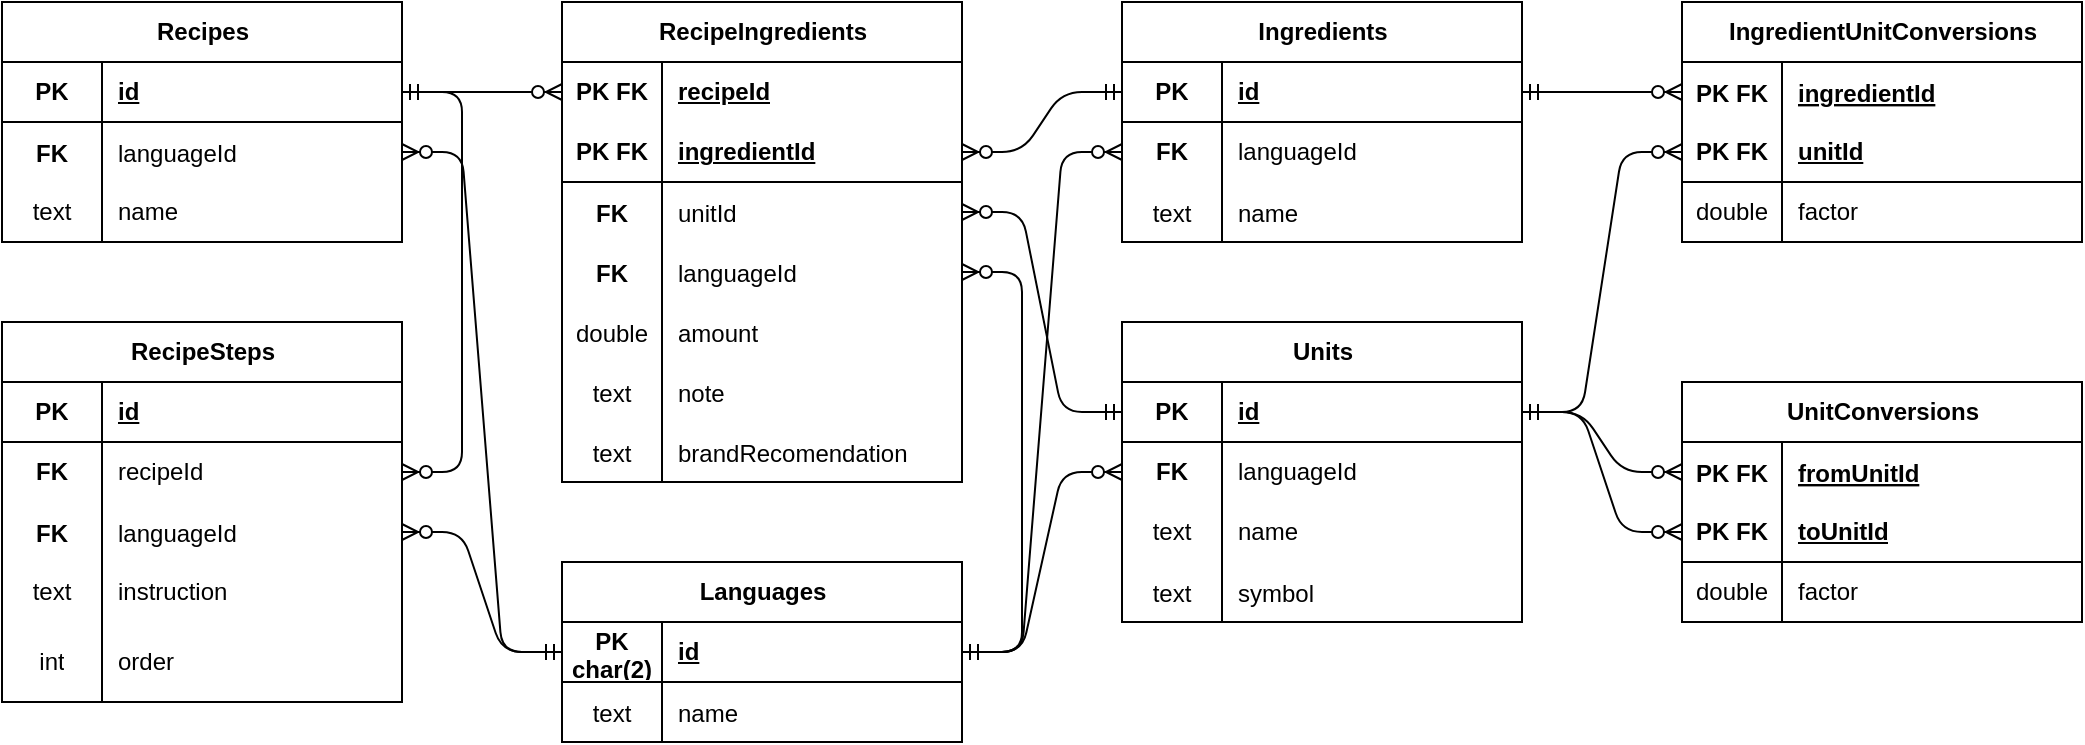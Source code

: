 <mxfile version="26.1.0" pages="2">
  <diagram name="Database without translation tables" id="_FmZ8tL-HNkQp-r6Qarn">
    <mxGraphModel dx="1430" dy="797" grid="1" gridSize="10" guides="1" tooltips="1" connect="1" arrows="1" fold="1" page="1" pageScale="1" pageWidth="827" pageHeight="1169" math="0" shadow="0">
      <root>
        <mxCell id="0" />
        <mxCell id="1" parent="0" />
        <mxCell id="LzqDUNtCI74_N1HjljFn-5" value="&lt;div&gt;Ingredients&lt;/div&gt;" style="shape=table;startSize=30;container=1;collapsible=1;childLayout=tableLayout;fixedRows=1;rowLines=0;fontStyle=1;align=center;resizeLast=1;html=1;" parent="1" vertex="1">
          <mxGeometry x="560" y="160" width="200" height="120" as="geometry" />
        </mxCell>
        <mxCell id="LzqDUNtCI74_N1HjljFn-6" value="" style="shape=tableRow;horizontal=0;startSize=0;swimlaneHead=0;swimlaneBody=0;fillColor=none;collapsible=0;dropTarget=0;points=[[0,0.5],[1,0.5]];portConstraint=eastwest;top=0;left=0;right=0;bottom=1;" parent="LzqDUNtCI74_N1HjljFn-5" vertex="1">
          <mxGeometry y="30" width="200" height="30" as="geometry" />
        </mxCell>
        <mxCell id="LzqDUNtCI74_N1HjljFn-7" value="PK" style="shape=partialRectangle;connectable=0;fillColor=none;top=0;left=0;bottom=0;right=0;fontStyle=1;overflow=hidden;whiteSpace=wrap;html=1;" parent="LzqDUNtCI74_N1HjljFn-6" vertex="1">
          <mxGeometry width="50" height="30" as="geometry">
            <mxRectangle width="50" height="30" as="alternateBounds" />
          </mxGeometry>
        </mxCell>
        <mxCell id="LzqDUNtCI74_N1HjljFn-8" value="id" style="shape=partialRectangle;connectable=0;fillColor=none;top=0;left=0;bottom=0;right=0;align=left;spacingLeft=6;fontStyle=5;overflow=hidden;whiteSpace=wrap;html=1;" parent="LzqDUNtCI74_N1HjljFn-6" vertex="1">
          <mxGeometry x="50" width="150" height="30" as="geometry">
            <mxRectangle width="150" height="30" as="alternateBounds" />
          </mxGeometry>
        </mxCell>
        <mxCell id="LzqDUNtCI74_N1HjljFn-9" value="" style="shape=tableRow;horizontal=0;startSize=0;swimlaneHead=0;swimlaneBody=0;fillColor=none;collapsible=0;dropTarget=0;points=[[0,0.5],[1,0.5]];portConstraint=eastwest;top=0;left=0;right=0;bottom=0;" parent="LzqDUNtCI74_N1HjljFn-5" vertex="1">
          <mxGeometry y="60" width="200" height="30" as="geometry" />
        </mxCell>
        <mxCell id="LzqDUNtCI74_N1HjljFn-10" value="&lt;b&gt;FK&lt;/b&gt;" style="shape=partialRectangle;connectable=0;fillColor=none;top=0;left=0;bottom=0;right=0;editable=1;overflow=hidden;whiteSpace=wrap;html=1;" parent="LzqDUNtCI74_N1HjljFn-9" vertex="1">
          <mxGeometry width="50" height="30" as="geometry">
            <mxRectangle width="50" height="30" as="alternateBounds" />
          </mxGeometry>
        </mxCell>
        <mxCell id="LzqDUNtCI74_N1HjljFn-11" value="languageId" style="shape=partialRectangle;connectable=0;fillColor=none;top=0;left=0;bottom=0;right=0;align=left;spacingLeft=6;overflow=hidden;whiteSpace=wrap;html=1;" parent="LzqDUNtCI74_N1HjljFn-9" vertex="1">
          <mxGeometry x="50" width="150" height="30" as="geometry">
            <mxRectangle width="150" height="30" as="alternateBounds" />
          </mxGeometry>
        </mxCell>
        <mxCell id="ArKFaiuurcKvpbk_XBGC-8" value="" style="shape=tableRow;horizontal=0;startSize=0;swimlaneHead=0;swimlaneBody=0;fillColor=none;collapsible=0;dropTarget=0;points=[[0,0.5],[1,0.5]];portConstraint=eastwest;top=0;left=0;right=0;bottom=0;" parent="LzqDUNtCI74_N1HjljFn-5" vertex="1">
          <mxGeometry y="90" width="200" height="30" as="geometry" />
        </mxCell>
        <mxCell id="ArKFaiuurcKvpbk_XBGC-9" value="text" style="shape=partialRectangle;connectable=0;fillColor=none;top=0;left=0;bottom=0;right=0;editable=1;overflow=hidden;" parent="ArKFaiuurcKvpbk_XBGC-8" vertex="1">
          <mxGeometry width="50" height="30" as="geometry">
            <mxRectangle width="50" height="30" as="alternateBounds" />
          </mxGeometry>
        </mxCell>
        <mxCell id="ArKFaiuurcKvpbk_XBGC-10" value="name" style="shape=partialRectangle;connectable=0;fillColor=none;top=0;left=0;bottom=0;right=0;align=left;spacingLeft=6;overflow=hidden;" parent="ArKFaiuurcKvpbk_XBGC-8" vertex="1">
          <mxGeometry x="50" width="150" height="30" as="geometry">
            <mxRectangle width="150" height="30" as="alternateBounds" />
          </mxGeometry>
        </mxCell>
        <mxCell id="LzqDUNtCI74_N1HjljFn-44" value="&lt;div&gt;Recipes&lt;/div&gt;" style="shape=table;startSize=30;container=1;collapsible=1;childLayout=tableLayout;fixedRows=1;rowLines=0;fontStyle=1;align=center;resizeLast=1;html=1;" parent="1" vertex="1">
          <mxGeometry y="160" width="200" height="120" as="geometry" />
        </mxCell>
        <mxCell id="LzqDUNtCI74_N1HjljFn-45" value="" style="shape=tableRow;horizontal=0;startSize=0;swimlaneHead=0;swimlaneBody=0;fillColor=none;collapsible=0;dropTarget=0;points=[[0,0.5],[1,0.5]];portConstraint=eastwest;top=0;left=0;right=0;bottom=1;" parent="LzqDUNtCI74_N1HjljFn-44" vertex="1">
          <mxGeometry y="30" width="200" height="30" as="geometry" />
        </mxCell>
        <mxCell id="LzqDUNtCI74_N1HjljFn-46" value="PK" style="shape=partialRectangle;connectable=0;fillColor=none;top=0;left=0;bottom=0;right=0;fontStyle=1;overflow=hidden;whiteSpace=wrap;html=1;" parent="LzqDUNtCI74_N1HjljFn-45" vertex="1">
          <mxGeometry width="50" height="30" as="geometry">
            <mxRectangle width="50" height="30" as="alternateBounds" />
          </mxGeometry>
        </mxCell>
        <mxCell id="LzqDUNtCI74_N1HjljFn-47" value="id" style="shape=partialRectangle;connectable=0;fillColor=none;top=0;left=0;bottom=0;right=0;align=left;spacingLeft=6;fontStyle=5;overflow=hidden;whiteSpace=wrap;html=1;" parent="LzqDUNtCI74_N1HjljFn-45" vertex="1">
          <mxGeometry x="50" width="150" height="30" as="geometry">
            <mxRectangle width="150" height="30" as="alternateBounds" />
          </mxGeometry>
        </mxCell>
        <mxCell id="NEbXRoAIAQcJ2zxsSjOc-27" value="" style="shape=tableRow;horizontal=0;startSize=0;swimlaneHead=0;swimlaneBody=0;fillColor=none;collapsible=0;dropTarget=0;points=[[0,0.5],[1,0.5]];portConstraint=eastwest;top=0;left=0;right=0;bottom=0;" parent="LzqDUNtCI74_N1HjljFn-44" vertex="1">
          <mxGeometry y="60" width="200" height="30" as="geometry" />
        </mxCell>
        <mxCell id="NEbXRoAIAQcJ2zxsSjOc-28" value="FK" style="shape=partialRectangle;connectable=0;fillColor=none;top=0;left=0;bottom=0;right=0;editable=1;overflow=hidden;fontStyle=1" parent="NEbXRoAIAQcJ2zxsSjOc-27" vertex="1">
          <mxGeometry width="50" height="30" as="geometry">
            <mxRectangle width="50" height="30" as="alternateBounds" />
          </mxGeometry>
        </mxCell>
        <mxCell id="NEbXRoAIAQcJ2zxsSjOc-29" value="languageId" style="shape=partialRectangle;connectable=0;fillColor=none;top=0;left=0;bottom=0;right=0;align=left;spacingLeft=6;overflow=hidden;" parent="NEbXRoAIAQcJ2zxsSjOc-27" vertex="1">
          <mxGeometry x="50" width="150" height="30" as="geometry">
            <mxRectangle width="150" height="30" as="alternateBounds" />
          </mxGeometry>
        </mxCell>
        <mxCell id="LzqDUNtCI74_N1HjljFn-48" value="" style="shape=tableRow;horizontal=0;startSize=0;swimlaneHead=0;swimlaneBody=0;fillColor=none;collapsible=0;dropTarget=0;points=[[0,0.5],[1,0.5]];portConstraint=eastwest;top=0;left=0;right=0;bottom=0;" parent="LzqDUNtCI74_N1HjljFn-44" vertex="1">
          <mxGeometry y="90" width="200" height="30" as="geometry" />
        </mxCell>
        <mxCell id="LzqDUNtCI74_N1HjljFn-49" value="text" style="shape=partialRectangle;connectable=0;fillColor=none;top=0;left=0;bottom=0;right=0;editable=1;overflow=hidden;whiteSpace=wrap;html=1;" parent="LzqDUNtCI74_N1HjljFn-48" vertex="1">
          <mxGeometry width="50" height="30" as="geometry">
            <mxRectangle width="50" height="30" as="alternateBounds" />
          </mxGeometry>
        </mxCell>
        <mxCell id="LzqDUNtCI74_N1HjljFn-50" value="name" style="shape=partialRectangle;connectable=0;fillColor=none;top=0;left=0;bottom=0;right=0;align=left;spacingLeft=6;overflow=hidden;whiteSpace=wrap;html=1;" parent="LzqDUNtCI74_N1HjljFn-48" vertex="1">
          <mxGeometry x="50" width="150" height="30" as="geometry">
            <mxRectangle width="150" height="30" as="alternateBounds" />
          </mxGeometry>
        </mxCell>
        <mxCell id="LzqDUNtCI74_N1HjljFn-58" value="RecipeIngredients" style="shape=table;startSize=30;container=1;collapsible=1;childLayout=tableLayout;fixedRows=1;rowLines=0;fontStyle=1;align=center;resizeLast=1;html=1;" parent="1" vertex="1">
          <mxGeometry x="280" y="160" width="200" height="240.0" as="geometry" />
        </mxCell>
        <mxCell id="om3_qUjCapnr5W0vJVMD-22" value="" style="shape=tableRow;horizontal=0;startSize=0;swimlaneHead=0;swimlaneBody=0;fillColor=none;collapsible=0;dropTarget=0;points=[[0,0.5],[1,0.5]];portConstraint=eastwest;top=0;left=0;right=0;bottom=0;" parent="LzqDUNtCI74_N1HjljFn-58" vertex="1">
          <mxGeometry y="30" width="200" height="30" as="geometry" />
        </mxCell>
        <mxCell id="om3_qUjCapnr5W0vJVMD-23" value="&lt;b&gt;PK FK&lt;/b&gt;" style="shape=partialRectangle;connectable=0;fillColor=none;top=0;left=0;bottom=0;right=0;fontStyle=0;overflow=hidden;whiteSpace=wrap;html=1;" parent="om3_qUjCapnr5W0vJVMD-22" vertex="1">
          <mxGeometry width="50" height="30" as="geometry">
            <mxRectangle width="50" height="30" as="alternateBounds" />
          </mxGeometry>
        </mxCell>
        <mxCell id="om3_qUjCapnr5W0vJVMD-24" value="&lt;div&gt;&lt;b&gt;&lt;u&gt;recipeId&lt;/u&gt;&lt;/b&gt;&lt;/div&gt;" style="shape=partialRectangle;connectable=0;fillColor=none;top=0;left=0;bottom=0;right=0;align=left;spacingLeft=6;fontStyle=0;overflow=hidden;whiteSpace=wrap;html=1;" parent="om3_qUjCapnr5W0vJVMD-22" vertex="1">
          <mxGeometry x="50" width="150" height="30" as="geometry">
            <mxRectangle width="150" height="30" as="alternateBounds" />
          </mxGeometry>
        </mxCell>
        <mxCell id="om3_qUjCapnr5W0vJVMD-1" value="" style="shape=tableRow;horizontal=0;startSize=0;swimlaneHead=0;swimlaneBody=0;fillColor=none;collapsible=0;dropTarget=0;points=[[0,0.5],[1,0.5]];portConstraint=eastwest;top=0;left=0;right=0;bottom=1;" parent="LzqDUNtCI74_N1HjljFn-58" vertex="1">
          <mxGeometry y="60" width="200" height="30" as="geometry" />
        </mxCell>
        <mxCell id="om3_qUjCapnr5W0vJVMD-2" value="PK FK" style="shape=partialRectangle;connectable=0;fillColor=none;top=0;left=0;bottom=0;right=0;fontStyle=1;overflow=hidden;whiteSpace=wrap;html=1;" parent="om3_qUjCapnr5W0vJVMD-1" vertex="1">
          <mxGeometry width="50" height="30" as="geometry">
            <mxRectangle width="50" height="30" as="alternateBounds" />
          </mxGeometry>
        </mxCell>
        <mxCell id="om3_qUjCapnr5W0vJVMD-3" value="ingredientId" style="shape=partialRectangle;connectable=0;fillColor=none;top=0;left=0;bottom=0;right=0;align=left;spacingLeft=6;fontStyle=5;overflow=hidden;whiteSpace=wrap;html=1;" parent="om3_qUjCapnr5W0vJVMD-1" vertex="1">
          <mxGeometry x="50" width="150" height="30" as="geometry">
            <mxRectangle width="150" height="30" as="alternateBounds" />
          </mxGeometry>
        </mxCell>
        <mxCell id="LzqDUNtCI74_N1HjljFn-77" value="" style="shape=tableRow;horizontal=0;startSize=0;swimlaneHead=0;swimlaneBody=0;fillColor=none;collapsible=0;dropTarget=0;points=[[0,0.5],[1,0.5]];portConstraint=eastwest;top=0;left=0;right=0;bottom=0;" parent="LzqDUNtCI74_N1HjljFn-58" vertex="1">
          <mxGeometry y="90" width="200" height="30" as="geometry" />
        </mxCell>
        <mxCell id="LzqDUNtCI74_N1HjljFn-78" value="FK" style="shape=partialRectangle;connectable=0;fillColor=none;top=0;left=0;bottom=0;right=0;editable=1;overflow=hidden;fontStyle=1" parent="LzqDUNtCI74_N1HjljFn-77" vertex="1">
          <mxGeometry width="50" height="30" as="geometry">
            <mxRectangle width="50" height="30" as="alternateBounds" />
          </mxGeometry>
        </mxCell>
        <mxCell id="LzqDUNtCI74_N1HjljFn-79" value="unitId" style="shape=partialRectangle;connectable=0;fillColor=none;top=0;left=0;bottom=0;right=0;align=left;spacingLeft=6;overflow=hidden;" parent="LzqDUNtCI74_N1HjljFn-77" vertex="1">
          <mxGeometry x="50" width="150" height="30" as="geometry">
            <mxRectangle width="150" height="30" as="alternateBounds" />
          </mxGeometry>
        </mxCell>
        <mxCell id="NEbXRoAIAQcJ2zxsSjOc-105" value="" style="shape=tableRow;horizontal=0;startSize=0;swimlaneHead=0;swimlaneBody=0;fillColor=none;collapsible=0;dropTarget=0;points=[[0,0.5],[1,0.5]];portConstraint=eastwest;top=0;left=0;right=0;bottom=0;" parent="LzqDUNtCI74_N1HjljFn-58" vertex="1">
          <mxGeometry y="120" width="200" height="30" as="geometry" />
        </mxCell>
        <mxCell id="NEbXRoAIAQcJ2zxsSjOc-106" value="FK" style="shape=partialRectangle;connectable=0;fillColor=none;top=0;left=0;bottom=0;right=0;editable=1;overflow=hidden;fontStyle=1" parent="NEbXRoAIAQcJ2zxsSjOc-105" vertex="1">
          <mxGeometry width="50" height="30" as="geometry">
            <mxRectangle width="50" height="30" as="alternateBounds" />
          </mxGeometry>
        </mxCell>
        <mxCell id="NEbXRoAIAQcJ2zxsSjOc-107" value="languageId" style="shape=partialRectangle;connectable=0;fillColor=none;top=0;left=0;bottom=0;right=0;align=left;spacingLeft=6;overflow=hidden;" parent="NEbXRoAIAQcJ2zxsSjOc-105" vertex="1">
          <mxGeometry x="50" width="150" height="30" as="geometry">
            <mxRectangle width="150" height="30" as="alternateBounds" />
          </mxGeometry>
        </mxCell>
        <mxCell id="LzqDUNtCI74_N1HjljFn-130" value="" style="shape=tableRow;horizontal=0;startSize=0;swimlaneHead=0;swimlaneBody=0;fillColor=none;collapsible=0;dropTarget=0;points=[[0,0.5],[1,0.5]];portConstraint=eastwest;top=0;left=0;right=0;bottom=0;" parent="LzqDUNtCI74_N1HjljFn-58" vertex="1">
          <mxGeometry y="150" width="200" height="30" as="geometry" />
        </mxCell>
        <mxCell id="LzqDUNtCI74_N1HjljFn-131" value="double" style="shape=partialRectangle;connectable=0;fillColor=none;top=0;left=0;bottom=0;right=0;editable=1;overflow=hidden;" parent="LzqDUNtCI74_N1HjljFn-130" vertex="1">
          <mxGeometry width="50" height="30" as="geometry">
            <mxRectangle width="50" height="30" as="alternateBounds" />
          </mxGeometry>
        </mxCell>
        <mxCell id="LzqDUNtCI74_N1HjljFn-132" value="amount" style="shape=partialRectangle;connectable=0;fillColor=none;top=0;left=0;bottom=0;right=0;align=left;spacingLeft=6;overflow=hidden;" parent="LzqDUNtCI74_N1HjljFn-130" vertex="1">
          <mxGeometry x="50" width="150" height="30" as="geometry">
            <mxRectangle width="150" height="30" as="alternateBounds" />
          </mxGeometry>
        </mxCell>
        <mxCell id="LzqDUNtCI74_N1HjljFn-133" value="" style="shape=tableRow;horizontal=0;startSize=0;swimlaneHead=0;swimlaneBody=0;fillColor=none;collapsible=0;dropTarget=0;points=[[0,0.5],[1,0.5]];portConstraint=eastwest;top=0;left=0;right=0;bottom=0;" parent="LzqDUNtCI74_N1HjljFn-58" vertex="1">
          <mxGeometry y="180" width="200" height="30" as="geometry" />
        </mxCell>
        <mxCell id="LzqDUNtCI74_N1HjljFn-134" value="text" style="shape=partialRectangle;connectable=0;fillColor=none;top=0;left=0;bottom=0;right=0;editable=1;overflow=hidden;" parent="LzqDUNtCI74_N1HjljFn-133" vertex="1">
          <mxGeometry width="50" height="30" as="geometry">
            <mxRectangle width="50" height="30" as="alternateBounds" />
          </mxGeometry>
        </mxCell>
        <mxCell id="LzqDUNtCI74_N1HjljFn-135" value="note" style="shape=partialRectangle;connectable=0;fillColor=none;top=0;left=0;bottom=0;right=0;align=left;spacingLeft=6;overflow=hidden;" parent="LzqDUNtCI74_N1HjljFn-133" vertex="1">
          <mxGeometry x="50" width="150" height="30" as="geometry">
            <mxRectangle width="150" height="30" as="alternateBounds" />
          </mxGeometry>
        </mxCell>
        <mxCell id="LzqDUNtCI74_N1HjljFn-74" value="" style="shape=tableRow;horizontal=0;startSize=0;swimlaneHead=0;swimlaneBody=0;fillColor=none;collapsible=0;dropTarget=0;points=[[0,0.5],[1,0.5]];portConstraint=eastwest;top=0;left=0;right=0;bottom=0;" parent="LzqDUNtCI74_N1HjljFn-58" vertex="1">
          <mxGeometry y="210" width="200" height="30" as="geometry" />
        </mxCell>
        <mxCell id="LzqDUNtCI74_N1HjljFn-75" value="text" style="shape=partialRectangle;connectable=0;fillColor=none;top=0;left=0;bottom=0;right=0;editable=1;overflow=hidden;" parent="LzqDUNtCI74_N1HjljFn-74" vertex="1">
          <mxGeometry width="50" height="30" as="geometry">
            <mxRectangle width="50" height="30" as="alternateBounds" />
          </mxGeometry>
        </mxCell>
        <mxCell id="LzqDUNtCI74_N1HjljFn-76" value="brandRecomendation" style="shape=partialRectangle;connectable=0;fillColor=none;top=0;left=0;bottom=0;right=0;align=left;spacingLeft=6;overflow=hidden;" parent="LzqDUNtCI74_N1HjljFn-74" vertex="1">
          <mxGeometry x="50" width="150" height="30" as="geometry">
            <mxRectangle width="150" height="30" as="alternateBounds" />
          </mxGeometry>
        </mxCell>
        <mxCell id="LzqDUNtCI74_N1HjljFn-80" value="Units" style="shape=table;startSize=30;container=1;collapsible=1;childLayout=tableLayout;fixedRows=1;rowLines=0;fontStyle=1;align=center;resizeLast=1;html=1;" parent="1" vertex="1">
          <mxGeometry x="560" y="320" width="200" height="150" as="geometry" />
        </mxCell>
        <mxCell id="LzqDUNtCI74_N1HjljFn-81" value="" style="shape=tableRow;horizontal=0;startSize=0;swimlaneHead=0;swimlaneBody=0;fillColor=none;collapsible=0;dropTarget=0;points=[[0,0.5],[1,0.5]];portConstraint=eastwest;top=0;left=0;right=0;bottom=1;" parent="LzqDUNtCI74_N1HjljFn-80" vertex="1">
          <mxGeometry y="30" width="200" height="30" as="geometry" />
        </mxCell>
        <mxCell id="LzqDUNtCI74_N1HjljFn-82" value="PK" style="shape=partialRectangle;connectable=0;fillColor=none;top=0;left=0;bottom=0;right=0;fontStyle=1;overflow=hidden;whiteSpace=wrap;html=1;" parent="LzqDUNtCI74_N1HjljFn-81" vertex="1">
          <mxGeometry width="50" height="30" as="geometry">
            <mxRectangle width="50" height="30" as="alternateBounds" />
          </mxGeometry>
        </mxCell>
        <mxCell id="LzqDUNtCI74_N1HjljFn-83" value="id" style="shape=partialRectangle;connectable=0;fillColor=none;top=0;left=0;bottom=0;right=0;align=left;spacingLeft=6;fontStyle=5;overflow=hidden;whiteSpace=wrap;html=1;" parent="LzqDUNtCI74_N1HjljFn-81" vertex="1">
          <mxGeometry x="50" width="150" height="30" as="geometry">
            <mxRectangle width="150" height="30" as="alternateBounds" />
          </mxGeometry>
        </mxCell>
        <mxCell id="HxXtKXQHC1Qm60WRC-G6-27" value="" style="shape=tableRow;horizontal=0;startSize=0;swimlaneHead=0;swimlaneBody=0;fillColor=none;collapsible=0;dropTarget=0;points=[[0,0.5],[1,0.5]];portConstraint=eastwest;top=0;left=0;right=0;bottom=0;" parent="LzqDUNtCI74_N1HjljFn-80" vertex="1">
          <mxGeometry y="60" width="200" height="30" as="geometry" />
        </mxCell>
        <mxCell id="HxXtKXQHC1Qm60WRC-G6-28" value="&lt;b&gt;FK&lt;/b&gt;" style="shape=partialRectangle;connectable=0;fillColor=none;top=0;left=0;bottom=0;right=0;fontStyle=0;overflow=hidden;whiteSpace=wrap;html=1;" parent="HxXtKXQHC1Qm60WRC-G6-27" vertex="1">
          <mxGeometry width="50" height="30" as="geometry">
            <mxRectangle width="50" height="30" as="alternateBounds" />
          </mxGeometry>
        </mxCell>
        <mxCell id="HxXtKXQHC1Qm60WRC-G6-29" value="languageId" style="shape=partialRectangle;connectable=0;fillColor=none;top=0;left=0;bottom=0;right=0;align=left;spacingLeft=6;fontStyle=0;overflow=hidden;whiteSpace=wrap;html=1;" parent="HxXtKXQHC1Qm60WRC-G6-27" vertex="1">
          <mxGeometry x="50" width="150" height="30" as="geometry">
            <mxRectangle width="150" height="30" as="alternateBounds" />
          </mxGeometry>
        </mxCell>
        <mxCell id="LzqDUNtCI74_N1HjljFn-84" value="" style="shape=tableRow;horizontal=0;startSize=0;swimlaneHead=0;swimlaneBody=0;fillColor=none;collapsible=0;dropTarget=0;points=[[0,0.5],[1,0.5]];portConstraint=eastwest;top=0;left=0;right=0;bottom=0;" parent="LzqDUNtCI74_N1HjljFn-80" vertex="1">
          <mxGeometry y="90" width="200" height="30" as="geometry" />
        </mxCell>
        <mxCell id="LzqDUNtCI74_N1HjljFn-85" value="text" style="shape=partialRectangle;connectable=0;fillColor=none;top=0;left=0;bottom=0;right=0;editable=1;overflow=hidden;whiteSpace=wrap;html=1;" parent="LzqDUNtCI74_N1HjljFn-84" vertex="1">
          <mxGeometry width="50" height="30" as="geometry">
            <mxRectangle width="50" height="30" as="alternateBounds" />
          </mxGeometry>
        </mxCell>
        <mxCell id="LzqDUNtCI74_N1HjljFn-86" value="name" style="shape=partialRectangle;connectable=0;fillColor=none;top=0;left=0;bottom=0;right=0;align=left;spacingLeft=6;overflow=hidden;whiteSpace=wrap;html=1;" parent="LzqDUNtCI74_N1HjljFn-84" vertex="1">
          <mxGeometry x="50" width="150" height="30" as="geometry">
            <mxRectangle width="150" height="30" as="alternateBounds" />
          </mxGeometry>
        </mxCell>
        <mxCell id="HxXtKXQHC1Qm60WRC-G6-30" value="" style="shape=tableRow;horizontal=0;startSize=0;swimlaneHead=0;swimlaneBody=0;fillColor=none;collapsible=0;dropTarget=0;points=[[0,0.5],[1,0.5]];portConstraint=eastwest;top=0;left=0;right=0;bottom=0;" parent="LzqDUNtCI74_N1HjljFn-80" vertex="1">
          <mxGeometry y="120" width="200" height="30" as="geometry" />
        </mxCell>
        <mxCell id="HxXtKXQHC1Qm60WRC-G6-31" value="text" style="shape=partialRectangle;connectable=0;fillColor=none;top=0;left=0;bottom=0;right=0;editable=1;overflow=hidden;" parent="HxXtKXQHC1Qm60WRC-G6-30" vertex="1">
          <mxGeometry width="50" height="30" as="geometry">
            <mxRectangle width="50" height="30" as="alternateBounds" />
          </mxGeometry>
        </mxCell>
        <mxCell id="HxXtKXQHC1Qm60WRC-G6-32" value="symbol" style="shape=partialRectangle;connectable=0;fillColor=none;top=0;left=0;bottom=0;right=0;align=left;spacingLeft=6;overflow=hidden;" parent="HxXtKXQHC1Qm60WRC-G6-30" vertex="1">
          <mxGeometry x="50" width="150" height="30" as="geometry">
            <mxRectangle width="150" height="30" as="alternateBounds" />
          </mxGeometry>
        </mxCell>
        <mxCell id="LzqDUNtCI74_N1HjljFn-111" value="IngredientUnitConversions" style="shape=table;startSize=30;container=1;collapsible=1;childLayout=tableLayout;fixedRows=1;rowLines=0;fontStyle=1;align=center;resizeLast=1;html=1;" parent="1" vertex="1">
          <mxGeometry x="840" y="160" width="200.0" height="120" as="geometry">
            <mxRectangle x="840" y="90" width="180" height="30" as="alternateBounds" />
          </mxGeometry>
        </mxCell>
        <mxCell id="om3_qUjCapnr5W0vJVMD-30" value="" style="shape=tableRow;horizontal=0;startSize=0;swimlaneHead=0;swimlaneBody=0;fillColor=none;collapsible=0;dropTarget=0;points=[[0,0.5],[1,0.5]];portConstraint=eastwest;top=0;left=0;right=0;bottom=0;" parent="LzqDUNtCI74_N1HjljFn-111" vertex="1">
          <mxGeometry y="30" width="200.0" height="30" as="geometry" />
        </mxCell>
        <mxCell id="om3_qUjCapnr5W0vJVMD-31" value="PK FK" style="shape=partialRectangle;connectable=0;fillColor=none;top=0;left=0;bottom=0;right=0;editable=1;overflow=hidden;fontStyle=1" parent="om3_qUjCapnr5W0vJVMD-30" vertex="1">
          <mxGeometry width="50.0" height="30" as="geometry">
            <mxRectangle width="50.0" height="30" as="alternateBounds" />
          </mxGeometry>
        </mxCell>
        <mxCell id="om3_qUjCapnr5W0vJVMD-32" value="ingredientId" style="shape=partialRectangle;connectable=0;fillColor=none;top=0;left=0;bottom=0;right=0;align=left;spacingLeft=6;overflow=hidden;fontStyle=5" parent="om3_qUjCapnr5W0vJVMD-30" vertex="1">
          <mxGeometry x="50.0" width="150" height="30" as="geometry">
            <mxRectangle width="150" height="30" as="alternateBounds" />
          </mxGeometry>
        </mxCell>
        <mxCell id="LzqDUNtCI74_N1HjljFn-112" value="" style="shape=tableRow;horizontal=0;startSize=0;swimlaneHead=0;swimlaneBody=0;fillColor=none;collapsible=0;dropTarget=0;points=[[0,0.5],[1,0.5]];portConstraint=eastwest;top=0;left=0;right=0;bottom=1;" parent="LzqDUNtCI74_N1HjljFn-111" vertex="1">
          <mxGeometry y="60" width="200.0" height="30" as="geometry" />
        </mxCell>
        <mxCell id="LzqDUNtCI74_N1HjljFn-113" value="PK FK" style="shape=partialRectangle;connectable=0;fillColor=none;top=0;left=0;bottom=0;right=0;fontStyle=1;overflow=hidden;whiteSpace=wrap;html=1;" parent="LzqDUNtCI74_N1HjljFn-112" vertex="1">
          <mxGeometry width="50.0" height="30" as="geometry">
            <mxRectangle width="50.0" height="30" as="alternateBounds" />
          </mxGeometry>
        </mxCell>
        <mxCell id="LzqDUNtCI74_N1HjljFn-114" value="unitId" style="shape=partialRectangle;connectable=0;fillColor=none;top=0;left=0;bottom=0;right=0;align=left;spacingLeft=6;fontStyle=5;overflow=hidden;whiteSpace=wrap;html=1;" parent="LzqDUNtCI74_N1HjljFn-112" vertex="1">
          <mxGeometry x="50.0" width="150" height="30" as="geometry">
            <mxRectangle width="150" height="30" as="alternateBounds" />
          </mxGeometry>
        </mxCell>
        <mxCell id="LzqDUNtCI74_N1HjljFn-121" value="" style="shape=tableRow;horizontal=0;startSize=0;swimlaneHead=0;swimlaneBody=0;fillColor=none;collapsible=0;dropTarget=0;points=[[0,0.5],[1,0.5]];portConstraint=eastwest;top=0;left=0;right=0;bottom=0;" parent="LzqDUNtCI74_N1HjljFn-111" vertex="1">
          <mxGeometry y="90" width="200.0" height="30" as="geometry" />
        </mxCell>
        <mxCell id="LzqDUNtCI74_N1HjljFn-122" value="double" style="shape=partialRectangle;connectable=0;fillColor=none;top=0;left=0;bottom=0;right=0;editable=1;overflow=hidden;whiteSpace=wrap;html=1;" parent="LzqDUNtCI74_N1HjljFn-121" vertex="1">
          <mxGeometry width="50.0" height="30" as="geometry">
            <mxRectangle width="50.0" height="30" as="alternateBounds" />
          </mxGeometry>
        </mxCell>
        <mxCell id="LzqDUNtCI74_N1HjljFn-123" value="factor" style="shape=partialRectangle;connectable=0;fillColor=none;top=0;left=0;bottom=0;right=0;align=left;spacingLeft=6;overflow=hidden;whiteSpace=wrap;html=1;" parent="LzqDUNtCI74_N1HjljFn-121" vertex="1">
          <mxGeometry x="50.0" width="150" height="30" as="geometry">
            <mxRectangle width="150" height="30" as="alternateBounds" />
          </mxGeometry>
        </mxCell>
        <mxCell id="uvk2ZmWbIhAw8Xymz7G8-1" value="RecipeSteps" style="shape=table;startSize=30;container=1;collapsible=1;childLayout=tableLayout;fixedRows=1;rowLines=0;fontStyle=1;align=center;resizeLast=1;html=1;" parent="1" vertex="1">
          <mxGeometry y="320" width="200" height="190" as="geometry" />
        </mxCell>
        <mxCell id="uvk2ZmWbIhAw8Xymz7G8-2" value="" style="shape=tableRow;horizontal=0;startSize=0;swimlaneHead=0;swimlaneBody=0;fillColor=none;collapsible=0;dropTarget=0;points=[[0,0.5],[1,0.5]];portConstraint=eastwest;top=0;left=0;right=0;bottom=1;" parent="uvk2ZmWbIhAw8Xymz7G8-1" vertex="1">
          <mxGeometry y="30" width="200" height="30" as="geometry" />
        </mxCell>
        <mxCell id="uvk2ZmWbIhAw8Xymz7G8-3" value="PK" style="shape=partialRectangle;connectable=0;fillColor=none;top=0;left=0;bottom=0;right=0;fontStyle=1;overflow=hidden;whiteSpace=wrap;html=1;" parent="uvk2ZmWbIhAw8Xymz7G8-2" vertex="1">
          <mxGeometry width="50" height="30" as="geometry">
            <mxRectangle width="50" height="30" as="alternateBounds" />
          </mxGeometry>
        </mxCell>
        <mxCell id="uvk2ZmWbIhAw8Xymz7G8-4" value="&lt;div&gt;id&lt;/div&gt;" style="shape=partialRectangle;connectable=0;fillColor=none;top=0;left=0;bottom=0;right=0;align=left;spacingLeft=6;fontStyle=5;overflow=hidden;whiteSpace=wrap;html=1;" parent="uvk2ZmWbIhAw8Xymz7G8-2" vertex="1">
          <mxGeometry x="50" width="150" height="30" as="geometry">
            <mxRectangle width="150" height="30" as="alternateBounds" />
          </mxGeometry>
        </mxCell>
        <mxCell id="uvk2ZmWbIhAw8Xymz7G8-14" value="" style="shape=tableRow;horizontal=0;startSize=0;swimlaneHead=0;swimlaneBody=0;fillColor=none;collapsible=0;dropTarget=0;points=[[0,0.5],[1,0.5]];portConstraint=eastwest;top=0;left=0;right=0;bottom=0;" parent="uvk2ZmWbIhAw8Xymz7G8-1" vertex="1">
          <mxGeometry y="60" width="200" height="30" as="geometry" />
        </mxCell>
        <mxCell id="uvk2ZmWbIhAw8Xymz7G8-15" value="&lt;b&gt;FK&lt;/b&gt;" style="shape=partialRectangle;connectable=0;fillColor=none;top=0;left=0;bottom=0;right=0;fontStyle=0;overflow=hidden;whiteSpace=wrap;html=1;" parent="uvk2ZmWbIhAw8Xymz7G8-14" vertex="1">
          <mxGeometry width="50" height="30" as="geometry">
            <mxRectangle width="50" height="30" as="alternateBounds" />
          </mxGeometry>
        </mxCell>
        <mxCell id="uvk2ZmWbIhAw8Xymz7G8-16" value="recipeId" style="shape=partialRectangle;connectable=0;fillColor=none;top=0;left=0;bottom=0;right=0;align=left;spacingLeft=6;fontStyle=0;overflow=hidden;whiteSpace=wrap;html=1;" parent="uvk2ZmWbIhAw8Xymz7G8-14" vertex="1">
          <mxGeometry x="50" width="150" height="30" as="geometry">
            <mxRectangle width="150" height="30" as="alternateBounds" />
          </mxGeometry>
        </mxCell>
        <mxCell id="NEbXRoAIAQcJ2zxsSjOc-109" value="" style="shape=tableRow;horizontal=0;startSize=0;swimlaneHead=0;swimlaneBody=0;fillColor=none;collapsible=0;dropTarget=0;points=[[0,0.5],[1,0.5]];portConstraint=eastwest;top=0;left=0;right=0;bottom=0;" parent="uvk2ZmWbIhAw8Xymz7G8-1" vertex="1">
          <mxGeometry y="90" width="200" height="30" as="geometry" />
        </mxCell>
        <mxCell id="NEbXRoAIAQcJ2zxsSjOc-110" value="FK" style="shape=partialRectangle;connectable=0;fillColor=none;top=0;left=0;bottom=0;right=0;editable=1;overflow=hidden;fontStyle=1" parent="NEbXRoAIAQcJ2zxsSjOc-109" vertex="1">
          <mxGeometry width="50" height="30" as="geometry">
            <mxRectangle width="50" height="30" as="alternateBounds" />
          </mxGeometry>
        </mxCell>
        <mxCell id="NEbXRoAIAQcJ2zxsSjOc-111" value="languageId" style="shape=partialRectangle;connectable=0;fillColor=none;top=0;left=0;bottom=0;right=0;align=left;spacingLeft=6;overflow=hidden;" parent="NEbXRoAIAQcJ2zxsSjOc-109" vertex="1">
          <mxGeometry x="50" width="150" height="30" as="geometry">
            <mxRectangle width="150" height="30" as="alternateBounds" />
          </mxGeometry>
        </mxCell>
        <mxCell id="uvk2ZmWbIhAw8Xymz7G8-5" value="" style="shape=tableRow;horizontal=0;startSize=0;swimlaneHead=0;swimlaneBody=0;fillColor=none;collapsible=0;dropTarget=0;points=[[0,0.5],[1,0.5]];portConstraint=eastwest;top=0;left=0;right=0;bottom=0;" parent="uvk2ZmWbIhAw8Xymz7G8-1" vertex="1">
          <mxGeometry y="120" width="200" height="30" as="geometry" />
        </mxCell>
        <mxCell id="uvk2ZmWbIhAw8Xymz7G8-6" value="text" style="shape=partialRectangle;connectable=0;fillColor=none;top=0;left=0;bottom=0;right=0;editable=1;overflow=hidden;whiteSpace=wrap;html=1;" parent="uvk2ZmWbIhAw8Xymz7G8-5" vertex="1">
          <mxGeometry width="50" height="30" as="geometry">
            <mxRectangle width="50" height="30" as="alternateBounds" />
          </mxGeometry>
        </mxCell>
        <mxCell id="uvk2ZmWbIhAw8Xymz7G8-7" value="instruction" style="shape=partialRectangle;connectable=0;fillColor=none;top=0;left=0;bottom=0;right=0;align=left;spacingLeft=6;overflow=hidden;whiteSpace=wrap;html=1;" parent="uvk2ZmWbIhAw8Xymz7G8-5" vertex="1">
          <mxGeometry x="50" width="150" height="30" as="geometry">
            <mxRectangle width="150" height="30" as="alternateBounds" />
          </mxGeometry>
        </mxCell>
        <mxCell id="uvk2ZmWbIhAw8Xymz7G8-8" value="" style="shape=tableRow;horizontal=0;startSize=0;swimlaneHead=0;swimlaneBody=0;fillColor=none;collapsible=0;dropTarget=0;points=[[0,0.5],[1,0.5]];portConstraint=eastwest;top=0;left=0;right=0;bottom=0;" parent="uvk2ZmWbIhAw8Xymz7G8-1" vertex="1">
          <mxGeometry y="150" width="200" height="40" as="geometry" />
        </mxCell>
        <mxCell id="uvk2ZmWbIhAw8Xymz7G8-9" value="int" style="shape=partialRectangle;connectable=0;fillColor=none;top=0;left=0;bottom=0;right=0;editable=1;overflow=hidden;whiteSpace=wrap;html=1;" parent="uvk2ZmWbIhAw8Xymz7G8-8" vertex="1">
          <mxGeometry width="50" height="40" as="geometry">
            <mxRectangle width="50" height="40" as="alternateBounds" />
          </mxGeometry>
        </mxCell>
        <mxCell id="uvk2ZmWbIhAw8Xymz7G8-10" value="order" style="shape=partialRectangle;connectable=0;fillColor=none;top=0;left=0;bottom=0;right=0;align=left;spacingLeft=6;overflow=hidden;whiteSpace=wrap;html=1;" parent="uvk2ZmWbIhAw8Xymz7G8-8" vertex="1">
          <mxGeometry x="50" width="150" height="40" as="geometry">
            <mxRectangle width="150" height="40" as="alternateBounds" />
          </mxGeometry>
        </mxCell>
        <mxCell id="NEbXRoAIAQcJ2zxsSjOc-1" value="Languages" style="shape=table;startSize=30;container=1;collapsible=1;childLayout=tableLayout;fixedRows=1;rowLines=0;fontStyle=1;align=center;resizeLast=1;html=1;" parent="1" vertex="1">
          <mxGeometry x="280" y="440" width="200" height="90" as="geometry" />
        </mxCell>
        <mxCell id="NEbXRoAIAQcJ2zxsSjOc-2" value="" style="shape=tableRow;horizontal=0;startSize=0;swimlaneHead=0;swimlaneBody=0;fillColor=none;collapsible=0;dropTarget=0;points=[[0,0.5],[1,0.5]];portConstraint=eastwest;top=0;left=0;right=0;bottom=1;" parent="NEbXRoAIAQcJ2zxsSjOc-1" vertex="1">
          <mxGeometry y="30" width="200" height="30" as="geometry" />
        </mxCell>
        <mxCell id="NEbXRoAIAQcJ2zxsSjOc-3" value="PK char(2)" style="shape=partialRectangle;connectable=0;fillColor=none;top=0;left=0;bottom=0;right=0;fontStyle=1;overflow=hidden;whiteSpace=wrap;html=1;" parent="NEbXRoAIAQcJ2zxsSjOc-2" vertex="1">
          <mxGeometry width="50" height="30" as="geometry">
            <mxRectangle width="50" height="30" as="alternateBounds" />
          </mxGeometry>
        </mxCell>
        <mxCell id="NEbXRoAIAQcJ2zxsSjOc-4" value="id" style="shape=partialRectangle;connectable=0;fillColor=none;top=0;left=0;bottom=0;right=0;align=left;spacingLeft=6;fontStyle=5;overflow=hidden;whiteSpace=wrap;html=1;" parent="NEbXRoAIAQcJ2zxsSjOc-2" vertex="1">
          <mxGeometry x="50" width="150" height="30" as="geometry">
            <mxRectangle width="150" height="30" as="alternateBounds" />
          </mxGeometry>
        </mxCell>
        <mxCell id="HxXtKXQHC1Qm60WRC-G6-3" value="" style="shape=tableRow;horizontal=0;startSize=0;swimlaneHead=0;swimlaneBody=0;fillColor=none;collapsible=0;dropTarget=0;points=[[0,0.5],[1,0.5]];portConstraint=eastwest;top=0;left=0;right=0;bottom=0;" parent="NEbXRoAIAQcJ2zxsSjOc-1" vertex="1">
          <mxGeometry y="60" width="200" height="30" as="geometry" />
        </mxCell>
        <mxCell id="HxXtKXQHC1Qm60WRC-G6-4" value="text" style="shape=partialRectangle;connectable=0;fillColor=none;top=0;left=0;bottom=0;right=0;editable=1;overflow=hidden;" parent="HxXtKXQHC1Qm60WRC-G6-3" vertex="1">
          <mxGeometry width="50" height="30" as="geometry">
            <mxRectangle width="50" height="30" as="alternateBounds" />
          </mxGeometry>
        </mxCell>
        <mxCell id="HxXtKXQHC1Qm60WRC-G6-5" value="name" style="shape=partialRectangle;connectable=0;fillColor=none;top=0;left=0;bottom=0;right=0;align=left;spacingLeft=6;overflow=hidden;" parent="HxXtKXQHC1Qm60WRC-G6-3" vertex="1">
          <mxGeometry x="50" width="150" height="30" as="geometry">
            <mxRectangle width="150" height="30" as="alternateBounds" />
          </mxGeometry>
        </mxCell>
        <mxCell id="HxXtKXQHC1Qm60WRC-G6-8" value="UnitConversions" style="shape=table;startSize=30;container=1;collapsible=1;childLayout=tableLayout;fixedRows=1;rowLines=0;fontStyle=1;align=center;resizeLast=1;html=1;" parent="1" vertex="1">
          <mxGeometry x="840" y="350" width="200" height="120" as="geometry" />
        </mxCell>
        <mxCell id="HxXtKXQHC1Qm60WRC-G6-21" value="" style="shape=tableRow;horizontal=0;startSize=0;swimlaneHead=0;swimlaneBody=0;fillColor=none;collapsible=0;dropTarget=0;points=[[0,0.5],[1,0.5]];portConstraint=eastwest;top=0;left=0;right=0;bottom=0;" parent="HxXtKXQHC1Qm60WRC-G6-8" vertex="1">
          <mxGeometry y="30" width="200" height="30" as="geometry" />
        </mxCell>
        <mxCell id="HxXtKXQHC1Qm60WRC-G6-22" value="PK FK" style="shape=partialRectangle;connectable=0;fillColor=none;top=0;left=0;bottom=0;right=0;editable=1;overflow=hidden;fontStyle=1" parent="HxXtKXQHC1Qm60WRC-G6-21" vertex="1">
          <mxGeometry width="50" height="30" as="geometry">
            <mxRectangle width="50" height="30" as="alternateBounds" />
          </mxGeometry>
        </mxCell>
        <mxCell id="HxXtKXQHC1Qm60WRC-G6-23" value="fromUnitId" style="shape=partialRectangle;connectable=0;fillColor=none;top=0;left=0;bottom=0;right=0;align=left;spacingLeft=6;overflow=hidden;fontStyle=5" parent="HxXtKXQHC1Qm60WRC-G6-21" vertex="1">
          <mxGeometry x="50" width="150" height="30" as="geometry">
            <mxRectangle width="150" height="30" as="alternateBounds" />
          </mxGeometry>
        </mxCell>
        <mxCell id="HxXtKXQHC1Qm60WRC-G6-9" value="" style="shape=tableRow;horizontal=0;startSize=0;swimlaneHead=0;swimlaneBody=0;fillColor=none;collapsible=0;dropTarget=0;points=[[0,0.5],[1,0.5]];portConstraint=eastwest;top=0;left=0;right=0;bottom=1;" parent="HxXtKXQHC1Qm60WRC-G6-8" vertex="1">
          <mxGeometry y="60" width="200" height="30" as="geometry" />
        </mxCell>
        <mxCell id="HxXtKXQHC1Qm60WRC-G6-10" value="PK FK" style="shape=partialRectangle;connectable=0;fillColor=none;top=0;left=0;bottom=0;right=0;fontStyle=1;overflow=hidden;whiteSpace=wrap;html=1;" parent="HxXtKXQHC1Qm60WRC-G6-9" vertex="1">
          <mxGeometry width="50" height="30" as="geometry">
            <mxRectangle width="50" height="30" as="alternateBounds" />
          </mxGeometry>
        </mxCell>
        <mxCell id="HxXtKXQHC1Qm60WRC-G6-11" value="toUnitId" style="shape=partialRectangle;connectable=0;fillColor=none;top=0;left=0;bottom=0;right=0;align=left;spacingLeft=6;fontStyle=5;overflow=hidden;whiteSpace=wrap;html=1;" parent="HxXtKXQHC1Qm60WRC-G6-9" vertex="1">
          <mxGeometry x="50" width="150" height="30" as="geometry">
            <mxRectangle width="150" height="30" as="alternateBounds" />
          </mxGeometry>
        </mxCell>
        <mxCell id="HxXtKXQHC1Qm60WRC-G6-12" value="" style="shape=tableRow;horizontal=0;startSize=0;swimlaneHead=0;swimlaneBody=0;fillColor=none;collapsible=0;dropTarget=0;points=[[0,0.5],[1,0.5]];portConstraint=eastwest;top=0;left=0;right=0;bottom=0;" parent="HxXtKXQHC1Qm60WRC-G6-8" vertex="1">
          <mxGeometry y="90" width="200" height="30" as="geometry" />
        </mxCell>
        <mxCell id="HxXtKXQHC1Qm60WRC-G6-13" value="double" style="shape=partialRectangle;connectable=0;fillColor=none;top=0;left=0;bottom=0;right=0;editable=1;overflow=hidden;whiteSpace=wrap;html=1;" parent="HxXtKXQHC1Qm60WRC-G6-12" vertex="1">
          <mxGeometry width="50" height="30" as="geometry">
            <mxRectangle width="50" height="30" as="alternateBounds" />
          </mxGeometry>
        </mxCell>
        <mxCell id="HxXtKXQHC1Qm60WRC-G6-14" value="factor" style="shape=partialRectangle;connectable=0;fillColor=none;top=0;left=0;bottom=0;right=0;align=left;spacingLeft=6;overflow=hidden;whiteSpace=wrap;html=1;" parent="HxXtKXQHC1Qm60WRC-G6-12" vertex="1">
          <mxGeometry x="50" width="150" height="30" as="geometry">
            <mxRectangle width="150" height="30" as="alternateBounds" />
          </mxGeometry>
        </mxCell>
        <mxCell id="tF3qAxytwbdBWz2o82OG-17" value="" style="edgeStyle=entityRelationEdgeStyle;fontSize=12;html=1;endArrow=ERzeroToMany;startArrow=ERmandOne;rounded=1;curved=0;" edge="1" parent="1" source="LzqDUNtCI74_N1HjljFn-81" target="LzqDUNtCI74_N1HjljFn-77">
          <mxGeometry width="100" height="100" relative="1" as="geometry">
            <mxPoint x="650" y="660" as="sourcePoint" />
            <mxPoint x="570" y="600" as="targetPoint" />
          </mxGeometry>
        </mxCell>
        <mxCell id="tF3qAxytwbdBWz2o82OG-18" value="" style="edgeStyle=entityRelationEdgeStyle;fontSize=12;html=1;endArrow=ERzeroToMany;startArrow=ERmandOne;rounded=1;curved=0;" edge="1" parent="1" source="LzqDUNtCI74_N1HjljFn-81" target="HxXtKXQHC1Qm60WRC-G6-9">
          <mxGeometry width="100" height="100" relative="1" as="geometry">
            <mxPoint x="720" y="660" as="sourcePoint" />
            <mxPoint x="640" y="600" as="targetPoint" />
          </mxGeometry>
        </mxCell>
        <mxCell id="tF3qAxytwbdBWz2o82OG-19" value="" style="edgeStyle=entityRelationEdgeStyle;fontSize=12;html=1;endArrow=ERzeroToMany;startArrow=ERmandOne;rounded=1;curved=0;" edge="1" parent="1" source="LzqDUNtCI74_N1HjljFn-81" target="HxXtKXQHC1Qm60WRC-G6-21">
          <mxGeometry width="100" height="100" relative="1" as="geometry">
            <mxPoint x="650" y="670" as="sourcePoint" />
            <mxPoint x="570" y="610" as="targetPoint" />
          </mxGeometry>
        </mxCell>
        <mxCell id="tF3qAxytwbdBWz2o82OG-20" value="" style="edgeStyle=entityRelationEdgeStyle;fontSize=12;html=1;endArrow=ERzeroToMany;startArrow=ERmandOne;rounded=1;curved=0;" edge="1" parent="1" source="LzqDUNtCI74_N1HjljFn-81" target="LzqDUNtCI74_N1HjljFn-112">
          <mxGeometry width="100" height="100" relative="1" as="geometry">
            <mxPoint x="710" y="660" as="sourcePoint" />
            <mxPoint x="630" y="600" as="targetPoint" />
          </mxGeometry>
        </mxCell>
        <mxCell id="tF3qAxytwbdBWz2o82OG-22" value="" style="edgeStyle=entityRelationEdgeStyle;fontSize=12;html=1;endArrow=ERzeroToMany;startArrow=ERmandOne;rounded=1;curved=0;" edge="1" parent="1" source="LzqDUNtCI74_N1HjljFn-6" target="om3_qUjCapnr5W0vJVMD-30">
          <mxGeometry width="100" height="100" relative="1" as="geometry">
            <mxPoint x="820" y="630" as="sourcePoint" />
            <mxPoint x="740" y="570" as="targetPoint" />
          </mxGeometry>
        </mxCell>
        <mxCell id="tF3qAxytwbdBWz2o82OG-23" value="" style="edgeStyle=entityRelationEdgeStyle;fontSize=12;html=1;endArrow=ERzeroToMany;startArrow=ERmandOne;rounded=1;curved=0;" edge="1" parent="1" source="LzqDUNtCI74_N1HjljFn-6" target="om3_qUjCapnr5W0vJVMD-1">
          <mxGeometry width="100" height="100" relative="1" as="geometry">
            <mxPoint x="690" y="600" as="sourcePoint" />
            <mxPoint x="610" y="540" as="targetPoint" />
          </mxGeometry>
        </mxCell>
        <mxCell id="tF3qAxytwbdBWz2o82OG-24" value="" style="edgeStyle=entityRelationEdgeStyle;fontSize=12;html=1;endArrow=ERzeroToMany;startArrow=ERmandOne;rounded=1;curved=0;" edge="1" parent="1" source="LzqDUNtCI74_N1HjljFn-45" target="om3_qUjCapnr5W0vJVMD-22">
          <mxGeometry width="100" height="100" relative="1" as="geometry">
            <mxPoint x="650" y="670" as="sourcePoint" />
            <mxPoint x="570" y="610" as="targetPoint" />
          </mxGeometry>
        </mxCell>
        <mxCell id="tF3qAxytwbdBWz2o82OG-25" value="" style="edgeStyle=entityRelationEdgeStyle;fontSize=12;html=1;endArrow=ERzeroToMany;startArrow=ERmandOne;rounded=1;curved=0;" edge="1" parent="1" source="LzqDUNtCI74_N1HjljFn-45" target="uvk2ZmWbIhAw8Xymz7G8-14">
          <mxGeometry width="100" height="100" relative="1" as="geometry">
            <mxPoint x="520" y="620" as="sourcePoint" />
            <mxPoint x="440" y="560" as="targetPoint" />
          </mxGeometry>
        </mxCell>
        <mxCell id="tF3qAxytwbdBWz2o82OG-28" value="" style="edgeStyle=entityRelationEdgeStyle;fontSize=12;html=1;endArrow=ERzeroToMany;startArrow=ERmandOne;rounded=1;curved=0;" edge="1" parent="1" source="NEbXRoAIAQcJ2zxsSjOc-2" target="HxXtKXQHC1Qm60WRC-G6-27">
          <mxGeometry width="100" height="100" relative="1" as="geometry">
            <mxPoint x="524" y="660" as="sourcePoint" />
            <mxPoint x="444" y="600" as="targetPoint" />
          </mxGeometry>
        </mxCell>
        <mxCell id="tF3qAxytwbdBWz2o82OG-29" value="" style="edgeStyle=entityRelationEdgeStyle;fontSize=12;html=1;endArrow=ERzeroToMany;startArrow=ERmandOne;rounded=1;curved=0;" edge="1" parent="1" source="NEbXRoAIAQcJ2zxsSjOc-2" target="LzqDUNtCI74_N1HjljFn-9">
          <mxGeometry width="100" height="100" relative="1" as="geometry">
            <mxPoint x="560" y="660" as="sourcePoint" />
            <mxPoint x="480" y="600" as="targetPoint" />
          </mxGeometry>
        </mxCell>
        <mxCell id="tF3qAxytwbdBWz2o82OG-30" value="" style="edgeStyle=entityRelationEdgeStyle;fontSize=12;html=1;endArrow=ERzeroToMany;startArrow=ERmandOne;rounded=1;curved=0;" edge="1" parent="1" source="NEbXRoAIAQcJ2zxsSjOc-2" target="NEbXRoAIAQcJ2zxsSjOc-105">
          <mxGeometry width="100" height="100" relative="1" as="geometry">
            <mxPoint x="530" y="650" as="sourcePoint" />
            <mxPoint x="450" y="590" as="targetPoint" />
          </mxGeometry>
        </mxCell>
        <mxCell id="tF3qAxytwbdBWz2o82OG-31" value="" style="edgeStyle=entityRelationEdgeStyle;fontSize=12;html=1;endArrow=ERzeroToMany;startArrow=ERmandOne;rounded=1;curved=0;" edge="1" parent="1" source="NEbXRoAIAQcJ2zxsSjOc-2" target="NEbXRoAIAQcJ2zxsSjOc-27">
          <mxGeometry width="100" height="100" relative="1" as="geometry">
            <mxPoint x="560" y="644" as="sourcePoint" />
            <mxPoint x="480" y="584" as="targetPoint" />
          </mxGeometry>
        </mxCell>
        <mxCell id="tF3qAxytwbdBWz2o82OG-32" value="" style="edgeStyle=entityRelationEdgeStyle;fontSize=12;html=1;endArrow=ERzeroToMany;startArrow=ERmandOne;rounded=1;curved=0;" edge="1" parent="1" source="NEbXRoAIAQcJ2zxsSjOc-2" target="NEbXRoAIAQcJ2zxsSjOc-109">
          <mxGeometry width="100" height="100" relative="1" as="geometry">
            <mxPoint x="320" y="710" as="sourcePoint" />
            <mxPoint x="240" y="650" as="targetPoint" />
          </mxGeometry>
        </mxCell>
      </root>
    </mxGraphModel>
  </diagram>
  <diagram id="EKnDcfc9dM7PdPn6A8pN" name="Translation example">
    <mxGraphModel dx="1185" dy="1829" grid="1" gridSize="10" guides="1" tooltips="1" connect="1" arrows="1" fold="1" page="1" pageScale="1" pageWidth="827" pageHeight="1169" math="0" shadow="0">
      <root>
        <mxCell id="0" />
        <mxCell id="1" parent="0" />
        <mxCell id="cRToID-g_97832oeFMma-1" value="&lt;div&gt;Recipes&lt;/div&gt;" style="shape=table;startSize=30;container=1;collapsible=1;childLayout=tableLayout;fixedRows=1;rowLines=0;fontStyle=1;align=center;resizeLast=1;html=1;" parent="1" vertex="1">
          <mxGeometry x="360" y="-1160" width="200" height="120" as="geometry" />
        </mxCell>
        <mxCell id="cRToID-g_97832oeFMma-2" value="" style="shape=tableRow;horizontal=0;startSize=0;swimlaneHead=0;swimlaneBody=0;fillColor=none;collapsible=0;dropTarget=0;points=[[0,0.5],[1,0.5]];portConstraint=eastwest;top=0;left=0;right=0;bottom=1;" parent="cRToID-g_97832oeFMma-1" vertex="1">
          <mxGeometry y="30" width="200" height="30" as="geometry" />
        </mxCell>
        <mxCell id="cRToID-g_97832oeFMma-3" value="PK" style="shape=partialRectangle;connectable=0;fillColor=none;top=0;left=0;bottom=0;right=0;fontStyle=1;overflow=hidden;whiteSpace=wrap;html=1;" parent="cRToID-g_97832oeFMma-2" vertex="1">
          <mxGeometry width="50" height="30" as="geometry">
            <mxRectangle width="50" height="30" as="alternateBounds" />
          </mxGeometry>
        </mxCell>
        <mxCell id="cRToID-g_97832oeFMma-4" value="id" style="shape=partialRectangle;connectable=0;fillColor=none;top=0;left=0;bottom=0;right=0;align=left;spacingLeft=6;fontStyle=5;overflow=hidden;whiteSpace=wrap;html=1;" parent="cRToID-g_97832oeFMma-2" vertex="1">
          <mxGeometry x="50" width="150" height="30" as="geometry">
            <mxRectangle width="150" height="30" as="alternateBounds" />
          </mxGeometry>
        </mxCell>
        <mxCell id="cRToID-g_97832oeFMma-5" value="" style="shape=tableRow;horizontal=0;startSize=0;swimlaneHead=0;swimlaneBody=0;fillColor=none;collapsible=0;dropTarget=0;points=[[0,0.5],[1,0.5]];portConstraint=eastwest;top=0;left=0;right=0;bottom=0;" parent="cRToID-g_97832oeFMma-1" vertex="1">
          <mxGeometry y="60" width="200" height="30" as="geometry" />
        </mxCell>
        <mxCell id="cRToID-g_97832oeFMma-6" value="FK" style="shape=partialRectangle;connectable=0;fillColor=none;top=0;left=0;bottom=0;right=0;editable=1;overflow=hidden;fontStyle=1" parent="cRToID-g_97832oeFMma-5" vertex="1">
          <mxGeometry width="50" height="30" as="geometry">
            <mxRectangle width="50" height="30" as="alternateBounds" />
          </mxGeometry>
        </mxCell>
        <mxCell id="cRToID-g_97832oeFMma-7" value="languageId" style="shape=partialRectangle;connectable=0;fillColor=none;top=0;left=0;bottom=0;right=0;align=left;spacingLeft=6;overflow=hidden;" parent="cRToID-g_97832oeFMma-5" vertex="1">
          <mxGeometry x="50" width="150" height="30" as="geometry">
            <mxRectangle width="150" height="30" as="alternateBounds" />
          </mxGeometry>
        </mxCell>
        <mxCell id="cRToID-g_97832oeFMma-8" value="" style="shape=tableRow;horizontal=0;startSize=0;swimlaneHead=0;swimlaneBody=0;fillColor=none;collapsible=0;dropTarget=0;points=[[0,0.5],[1,0.5]];portConstraint=eastwest;top=0;left=0;right=0;bottom=0;" parent="cRToID-g_97832oeFMma-1" vertex="1">
          <mxGeometry y="90" width="200" height="30" as="geometry" />
        </mxCell>
        <mxCell id="cRToID-g_97832oeFMma-9" value="text" style="shape=partialRectangle;connectable=0;fillColor=none;top=0;left=0;bottom=0;right=0;editable=1;overflow=hidden;whiteSpace=wrap;html=1;" parent="cRToID-g_97832oeFMma-8" vertex="1">
          <mxGeometry width="50" height="30" as="geometry">
            <mxRectangle width="50" height="30" as="alternateBounds" />
          </mxGeometry>
        </mxCell>
        <mxCell id="cRToID-g_97832oeFMma-10" value="name" style="shape=partialRectangle;connectable=0;fillColor=none;top=0;left=0;bottom=0;right=0;align=left;spacingLeft=6;overflow=hidden;whiteSpace=wrap;html=1;" parent="cRToID-g_97832oeFMma-8" vertex="1">
          <mxGeometry x="50" width="150" height="30" as="geometry">
            <mxRectangle width="150" height="30" as="alternateBounds" />
          </mxGeometry>
        </mxCell>
        <mxCell id="cRToID-g_97832oeFMma-11" value="RecipeSteps" style="shape=table;startSize=30;container=1;collapsible=1;childLayout=tableLayout;fixedRows=1;rowLines=0;fontStyle=1;align=center;resizeLast=1;html=1;" parent="1" vertex="1">
          <mxGeometry x="380" y="-840" width="200" height="190" as="geometry" />
        </mxCell>
        <mxCell id="cRToID-g_97832oeFMma-12" value="" style="shape=tableRow;horizontal=0;startSize=0;swimlaneHead=0;swimlaneBody=0;fillColor=none;collapsible=0;dropTarget=0;points=[[0,0.5],[1,0.5]];portConstraint=eastwest;top=0;left=0;right=0;bottom=1;" parent="cRToID-g_97832oeFMma-11" vertex="1">
          <mxGeometry y="30" width="200" height="30" as="geometry" />
        </mxCell>
        <mxCell id="cRToID-g_97832oeFMma-13" value="PK" style="shape=partialRectangle;connectable=0;fillColor=none;top=0;left=0;bottom=0;right=0;fontStyle=1;overflow=hidden;whiteSpace=wrap;html=1;" parent="cRToID-g_97832oeFMma-12" vertex="1">
          <mxGeometry width="50" height="30" as="geometry">
            <mxRectangle width="50" height="30" as="alternateBounds" />
          </mxGeometry>
        </mxCell>
        <mxCell id="cRToID-g_97832oeFMma-14" value="&lt;div&gt;id&lt;/div&gt;" style="shape=partialRectangle;connectable=0;fillColor=none;top=0;left=0;bottom=0;right=0;align=left;spacingLeft=6;fontStyle=5;overflow=hidden;whiteSpace=wrap;html=1;" parent="cRToID-g_97832oeFMma-12" vertex="1">
          <mxGeometry x="50" width="150" height="30" as="geometry">
            <mxRectangle width="150" height="30" as="alternateBounds" />
          </mxGeometry>
        </mxCell>
        <mxCell id="cRToID-g_97832oeFMma-15" value="" style="shape=tableRow;horizontal=0;startSize=0;swimlaneHead=0;swimlaneBody=0;fillColor=none;collapsible=0;dropTarget=0;points=[[0,0.5],[1,0.5]];portConstraint=eastwest;top=0;left=0;right=0;bottom=0;" parent="cRToID-g_97832oeFMma-11" vertex="1">
          <mxGeometry y="60" width="200" height="30" as="geometry" />
        </mxCell>
        <mxCell id="cRToID-g_97832oeFMma-16" value="&lt;b&gt;FK&lt;/b&gt;" style="shape=partialRectangle;connectable=0;fillColor=none;top=0;left=0;bottom=0;right=0;fontStyle=0;overflow=hidden;whiteSpace=wrap;html=1;" parent="cRToID-g_97832oeFMma-15" vertex="1">
          <mxGeometry width="50" height="30" as="geometry">
            <mxRectangle width="50" height="30" as="alternateBounds" />
          </mxGeometry>
        </mxCell>
        <mxCell id="cRToID-g_97832oeFMma-17" value="recipeId" style="shape=partialRectangle;connectable=0;fillColor=none;top=0;left=0;bottom=0;right=0;align=left;spacingLeft=6;fontStyle=0;overflow=hidden;whiteSpace=wrap;html=1;" parent="cRToID-g_97832oeFMma-15" vertex="1">
          <mxGeometry x="50" width="150" height="30" as="geometry">
            <mxRectangle width="150" height="30" as="alternateBounds" />
          </mxGeometry>
        </mxCell>
        <mxCell id="cRToID-g_97832oeFMma-18" value="" style="shape=tableRow;horizontal=0;startSize=0;swimlaneHead=0;swimlaneBody=0;fillColor=none;collapsible=0;dropTarget=0;points=[[0,0.5],[1,0.5]];portConstraint=eastwest;top=0;left=0;right=0;bottom=0;" parent="cRToID-g_97832oeFMma-11" vertex="1">
          <mxGeometry y="90" width="200" height="30" as="geometry" />
        </mxCell>
        <mxCell id="cRToID-g_97832oeFMma-19" value="FK" style="shape=partialRectangle;connectable=0;fillColor=none;top=0;left=0;bottom=0;right=0;editable=1;overflow=hidden;fontStyle=1" parent="cRToID-g_97832oeFMma-18" vertex="1">
          <mxGeometry width="50" height="30" as="geometry">
            <mxRectangle width="50" height="30" as="alternateBounds" />
          </mxGeometry>
        </mxCell>
        <mxCell id="cRToID-g_97832oeFMma-20" value="languageId" style="shape=partialRectangle;connectable=0;fillColor=none;top=0;left=0;bottom=0;right=0;align=left;spacingLeft=6;overflow=hidden;" parent="cRToID-g_97832oeFMma-18" vertex="1">
          <mxGeometry x="50" width="150" height="30" as="geometry">
            <mxRectangle width="150" height="30" as="alternateBounds" />
          </mxGeometry>
        </mxCell>
        <mxCell id="cRToID-g_97832oeFMma-21" value="" style="shape=tableRow;horizontal=0;startSize=0;swimlaneHead=0;swimlaneBody=0;fillColor=none;collapsible=0;dropTarget=0;points=[[0,0.5],[1,0.5]];portConstraint=eastwest;top=0;left=0;right=0;bottom=0;" parent="cRToID-g_97832oeFMma-11" vertex="1">
          <mxGeometry y="120" width="200" height="30" as="geometry" />
        </mxCell>
        <mxCell id="cRToID-g_97832oeFMma-22" value="text" style="shape=partialRectangle;connectable=0;fillColor=none;top=0;left=0;bottom=0;right=0;editable=1;overflow=hidden;whiteSpace=wrap;html=1;" parent="cRToID-g_97832oeFMma-21" vertex="1">
          <mxGeometry width="50" height="30" as="geometry">
            <mxRectangle width="50" height="30" as="alternateBounds" />
          </mxGeometry>
        </mxCell>
        <mxCell id="cRToID-g_97832oeFMma-23" value="instruction" style="shape=partialRectangle;connectable=0;fillColor=none;top=0;left=0;bottom=0;right=0;align=left;spacingLeft=6;overflow=hidden;whiteSpace=wrap;html=1;" parent="cRToID-g_97832oeFMma-21" vertex="1">
          <mxGeometry x="50" width="150" height="30" as="geometry">
            <mxRectangle width="150" height="30" as="alternateBounds" />
          </mxGeometry>
        </mxCell>
        <mxCell id="cRToID-g_97832oeFMma-24" value="" style="shape=tableRow;horizontal=0;startSize=0;swimlaneHead=0;swimlaneBody=0;fillColor=none;collapsible=0;dropTarget=0;points=[[0,0.5],[1,0.5]];portConstraint=eastwest;top=0;left=0;right=0;bottom=0;" parent="cRToID-g_97832oeFMma-11" vertex="1">
          <mxGeometry y="150" width="200" height="40" as="geometry" />
        </mxCell>
        <mxCell id="cRToID-g_97832oeFMma-25" value="int" style="shape=partialRectangle;connectable=0;fillColor=none;top=0;left=0;bottom=0;right=0;editable=1;overflow=hidden;whiteSpace=wrap;html=1;" parent="cRToID-g_97832oeFMma-24" vertex="1">
          <mxGeometry width="50" height="40" as="geometry">
            <mxRectangle width="50" height="40" as="alternateBounds" />
          </mxGeometry>
        </mxCell>
        <mxCell id="cRToID-g_97832oeFMma-26" value="order" style="shape=partialRectangle;connectable=0;fillColor=none;top=0;left=0;bottom=0;right=0;align=left;spacingLeft=6;overflow=hidden;whiteSpace=wrap;html=1;" parent="cRToID-g_97832oeFMma-24" vertex="1">
          <mxGeometry x="50" width="150" height="40" as="geometry">
            <mxRectangle width="150" height="40" as="alternateBounds" />
          </mxGeometry>
        </mxCell>
        <mxCell id="cRToID-g_97832oeFMma-27" value="Languages" style="shape=table;startSize=30;container=1;collapsible=1;childLayout=tableLayout;fixedRows=1;rowLines=0;fontStyle=1;align=center;resizeLast=1;html=1;" parent="1" vertex="1">
          <mxGeometry x="80" y="-1160" width="200" height="90" as="geometry" />
        </mxCell>
        <mxCell id="cRToID-g_97832oeFMma-28" value="" style="shape=tableRow;horizontal=0;startSize=0;swimlaneHead=0;swimlaneBody=0;fillColor=none;collapsible=0;dropTarget=0;points=[[0,0.5],[1,0.5]];portConstraint=eastwest;top=0;left=0;right=0;bottom=1;" parent="cRToID-g_97832oeFMma-27" vertex="1">
          <mxGeometry y="30" width="200" height="30" as="geometry" />
        </mxCell>
        <mxCell id="cRToID-g_97832oeFMma-29" value="PK char(2)" style="shape=partialRectangle;connectable=0;fillColor=none;top=0;left=0;bottom=0;right=0;fontStyle=1;overflow=hidden;whiteSpace=wrap;html=1;" parent="cRToID-g_97832oeFMma-28" vertex="1">
          <mxGeometry width="50" height="30" as="geometry">
            <mxRectangle width="50" height="30" as="alternateBounds" />
          </mxGeometry>
        </mxCell>
        <mxCell id="cRToID-g_97832oeFMma-30" value="id" style="shape=partialRectangle;connectable=0;fillColor=none;top=0;left=0;bottom=0;right=0;align=left;spacingLeft=6;fontStyle=5;overflow=hidden;whiteSpace=wrap;html=1;" parent="cRToID-g_97832oeFMma-28" vertex="1">
          <mxGeometry x="50" width="150" height="30" as="geometry">
            <mxRectangle width="150" height="30" as="alternateBounds" />
          </mxGeometry>
        </mxCell>
        <mxCell id="cRToID-g_97832oeFMma-34" value="" style="shape=tableRow;horizontal=0;startSize=0;swimlaneHead=0;swimlaneBody=0;fillColor=none;collapsible=0;dropTarget=0;points=[[0,0.5],[1,0.5]];portConstraint=eastwest;top=0;left=0;right=0;bottom=0;" parent="cRToID-g_97832oeFMma-27" vertex="1">
          <mxGeometry y="60" width="200" height="30" as="geometry" />
        </mxCell>
        <mxCell id="cRToID-g_97832oeFMma-35" value="text" style="shape=partialRectangle;connectable=0;fillColor=none;top=0;left=0;bottom=0;right=0;editable=1;overflow=hidden;" parent="cRToID-g_97832oeFMma-34" vertex="1">
          <mxGeometry width="50" height="30" as="geometry">
            <mxRectangle width="50" height="30" as="alternateBounds" />
          </mxGeometry>
        </mxCell>
        <mxCell id="cRToID-g_97832oeFMma-36" value="name" style="shape=partialRectangle;connectable=0;fillColor=none;top=0;left=0;bottom=0;right=0;align=left;spacingLeft=6;overflow=hidden;" parent="cRToID-g_97832oeFMma-34" vertex="1">
          <mxGeometry x="50" width="150" height="30" as="geometry">
            <mxRectangle width="150" height="30" as="alternateBounds" />
          </mxGeometry>
        </mxCell>
        <mxCell id="cRToID-g_97832oeFMma-37" value="LanguageTranslations" style="shape=table;startSize=30;container=1;collapsible=1;childLayout=tableLayout;fixedRows=1;rowLines=0;fontStyle=1;align=center;resizeLast=1;html=1;" parent="1" vertex="1">
          <mxGeometry x="80" y="-1000" width="200" height="90" as="geometry">
            <mxRectangle y="-240" width="160" height="30" as="alternateBounds" />
          </mxGeometry>
        </mxCell>
        <mxCell id="cRToID-g_97832oeFMma-38" value="" style="shape=tableRow;horizontal=0;startSize=0;swimlaneHead=0;swimlaneBody=0;fillColor=none;collapsible=0;dropTarget=0;points=[[0,0.5],[1,0.5]];portConstraint=eastwest;top=0;left=0;right=0;bottom=1;" parent="cRToID-g_97832oeFMma-37" vertex="1">
          <mxGeometry y="30" width="200" height="30" as="geometry" />
        </mxCell>
        <mxCell id="cRToID-g_97832oeFMma-39" value="PK" style="shape=partialRectangle;connectable=0;fillColor=none;top=0;left=0;bottom=0;right=0;fontStyle=1;overflow=hidden;whiteSpace=wrap;html=1;" parent="cRToID-g_97832oeFMma-38" vertex="1">
          <mxGeometry width="50" height="30" as="geometry">
            <mxRectangle width="50" height="30" as="alternateBounds" />
          </mxGeometry>
        </mxCell>
        <mxCell id="cRToID-g_97832oeFMma-40" value="languageId" style="shape=partialRectangle;connectable=0;fillColor=none;top=0;left=0;bottom=0;right=0;align=left;spacingLeft=6;fontStyle=5;overflow=hidden;whiteSpace=wrap;html=1;" parent="cRToID-g_97832oeFMma-38" vertex="1">
          <mxGeometry x="50" width="150" height="30" as="geometry">
            <mxRectangle width="150" height="30" as="alternateBounds" />
          </mxGeometry>
        </mxCell>
        <mxCell id="cRToID-g_97832oeFMma-41" value="" style="shape=tableRow;horizontal=0;startSize=0;swimlaneHead=0;swimlaneBody=0;fillColor=none;collapsible=0;dropTarget=0;points=[[0,0.5],[1,0.5]];portConstraint=eastwest;top=0;left=0;right=0;bottom=0;" parent="cRToID-g_97832oeFMma-37" vertex="1">
          <mxGeometry y="60" width="200" height="30" as="geometry" />
        </mxCell>
        <mxCell id="cRToID-g_97832oeFMma-42" value="text" style="shape=partialRectangle;connectable=0;fillColor=none;top=0;left=0;bottom=0;right=0;editable=1;overflow=hidden;whiteSpace=wrap;html=1;" parent="cRToID-g_97832oeFMma-41" vertex="1">
          <mxGeometry width="50" height="30" as="geometry">
            <mxRectangle width="50" height="30" as="alternateBounds" />
          </mxGeometry>
        </mxCell>
        <mxCell id="cRToID-g_97832oeFMma-43" value="name" style="shape=partialRectangle;connectable=0;fillColor=none;top=0;left=0;bottom=0;right=0;align=left;spacingLeft=6;overflow=hidden;whiteSpace=wrap;html=1;" parent="cRToID-g_97832oeFMma-41" vertex="1">
          <mxGeometry x="50" width="150" height="30" as="geometry">
            <mxRectangle width="150" height="30" as="alternateBounds" />
          </mxGeometry>
        </mxCell>
        <mxCell id="cRToID-g_97832oeFMma-45" value="RecipeStepTranslations" style="shape=table;startSize=30;container=1;collapsible=1;childLayout=tableLayout;fixedRows=1;rowLines=0;fontStyle=1;align=center;resizeLast=1;html=1;" parent="1" vertex="1">
          <mxGeometry x="390" y="-600" width="200" height="120" as="geometry" />
        </mxCell>
        <mxCell id="cRToID-g_97832oeFMma-46" value="" style="shape=tableRow;horizontal=0;startSize=0;swimlaneHead=0;swimlaneBody=0;fillColor=none;collapsible=0;dropTarget=0;points=[[0,0.5],[1,0.5]];portConstraint=eastwest;top=0;left=0;right=0;bottom=0;" parent="cRToID-g_97832oeFMma-45" vertex="1">
          <mxGeometry y="30" width="200" height="30" as="geometry" />
        </mxCell>
        <mxCell id="cRToID-g_97832oeFMma-47" value="PK FK" style="shape=partialRectangle;connectable=0;fillColor=none;top=0;left=0;bottom=0;right=0;editable=1;overflow=hidden;fontStyle=1" parent="cRToID-g_97832oeFMma-46" vertex="1">
          <mxGeometry width="50" height="30" as="geometry">
            <mxRectangle width="50" height="30" as="alternateBounds" />
          </mxGeometry>
        </mxCell>
        <mxCell id="cRToID-g_97832oeFMma-48" value="recipeStepId" style="shape=partialRectangle;connectable=0;fillColor=none;top=0;left=0;bottom=0;right=0;align=left;spacingLeft=6;overflow=hidden;fontStyle=5" parent="cRToID-g_97832oeFMma-46" vertex="1">
          <mxGeometry x="50" width="150" height="30" as="geometry">
            <mxRectangle width="150" height="30" as="alternateBounds" />
          </mxGeometry>
        </mxCell>
        <mxCell id="cRToID-g_97832oeFMma-49" value="" style="shape=tableRow;horizontal=0;startSize=0;swimlaneHead=0;swimlaneBody=0;fillColor=none;collapsible=0;dropTarget=0;points=[[0,0.5],[1,0.5]];portConstraint=eastwest;top=0;left=0;right=0;bottom=1;" parent="cRToID-g_97832oeFMma-45" vertex="1">
          <mxGeometry y="60" width="200" height="30" as="geometry" />
        </mxCell>
        <mxCell id="cRToID-g_97832oeFMma-50" value="PK FK" style="shape=partialRectangle;connectable=0;fillColor=none;top=0;left=0;bottom=0;right=0;fontStyle=1;overflow=hidden;whiteSpace=wrap;html=1;" parent="cRToID-g_97832oeFMma-49" vertex="1">
          <mxGeometry width="50" height="30" as="geometry">
            <mxRectangle width="50" height="30" as="alternateBounds" />
          </mxGeometry>
        </mxCell>
        <mxCell id="cRToID-g_97832oeFMma-51" value="languageId" style="shape=partialRectangle;connectable=0;fillColor=none;top=0;left=0;bottom=0;right=0;align=left;spacingLeft=6;fontStyle=5;overflow=hidden;whiteSpace=wrap;html=1;" parent="cRToID-g_97832oeFMma-49" vertex="1">
          <mxGeometry x="50" width="150" height="30" as="geometry">
            <mxRectangle width="150" height="30" as="alternateBounds" />
          </mxGeometry>
        </mxCell>
        <mxCell id="cRToID-g_97832oeFMma-52" value="" style="shape=tableRow;horizontal=0;startSize=0;swimlaneHead=0;swimlaneBody=0;fillColor=none;collapsible=0;dropTarget=0;points=[[0,0.5],[1,0.5]];portConstraint=eastwest;top=0;left=0;right=0;bottom=0;" parent="cRToID-g_97832oeFMma-45" vertex="1">
          <mxGeometry y="90" width="200" height="30" as="geometry" />
        </mxCell>
        <mxCell id="cRToID-g_97832oeFMma-53" value="text" style="shape=partialRectangle;connectable=0;fillColor=none;top=0;left=0;bottom=0;right=0;editable=1;overflow=hidden;whiteSpace=wrap;html=1;" parent="cRToID-g_97832oeFMma-52" vertex="1">
          <mxGeometry width="50" height="30" as="geometry">
            <mxRectangle width="50" height="30" as="alternateBounds" />
          </mxGeometry>
        </mxCell>
        <mxCell id="cRToID-g_97832oeFMma-54" value="instruction" style="shape=partialRectangle;connectable=0;fillColor=none;top=0;left=0;bottom=0;right=0;align=left;spacingLeft=6;overflow=hidden;whiteSpace=wrap;html=1;" parent="cRToID-g_97832oeFMma-52" vertex="1">
          <mxGeometry x="50" width="150" height="30" as="geometry">
            <mxRectangle width="150" height="30" as="alternateBounds" />
          </mxGeometry>
        </mxCell>
        <mxCell id="cRToID-g_97832oeFMma-57" value="RecipeTranslations" style="shape=table;startSize=30;container=1;collapsible=1;childLayout=tableLayout;fixedRows=1;rowLines=0;fontStyle=1;align=center;resizeLast=1;html=1;" parent="1" vertex="1">
          <mxGeometry x="370" y="-1000" width="200" height="120" as="geometry" />
        </mxCell>
        <mxCell id="cRToID-g_97832oeFMma-58" value="" style="shape=tableRow;horizontal=0;startSize=0;swimlaneHead=0;swimlaneBody=0;fillColor=none;collapsible=0;dropTarget=0;points=[[0,0.5],[1,0.5]];portConstraint=eastwest;top=0;left=0;right=0;bottom=0;" parent="cRToID-g_97832oeFMma-57" vertex="1">
          <mxGeometry y="30" width="200" height="30" as="geometry" />
        </mxCell>
        <mxCell id="cRToID-g_97832oeFMma-59" value="PK FK" style="shape=partialRectangle;connectable=0;fillColor=none;top=0;left=0;bottom=0;right=0;editable=1;overflow=hidden;fontStyle=1" parent="cRToID-g_97832oeFMma-58" vertex="1">
          <mxGeometry width="50" height="30" as="geometry">
            <mxRectangle width="50" height="30" as="alternateBounds" />
          </mxGeometry>
        </mxCell>
        <mxCell id="cRToID-g_97832oeFMma-60" value="recipeId" style="shape=partialRectangle;connectable=0;fillColor=none;top=0;left=0;bottom=0;right=0;align=left;spacingLeft=6;overflow=hidden;fontStyle=5" parent="cRToID-g_97832oeFMma-58" vertex="1">
          <mxGeometry x="50" width="150" height="30" as="geometry">
            <mxRectangle width="150" height="30" as="alternateBounds" />
          </mxGeometry>
        </mxCell>
        <mxCell id="cRToID-g_97832oeFMma-61" value="" style="shape=tableRow;horizontal=0;startSize=0;swimlaneHead=0;swimlaneBody=0;fillColor=none;collapsible=0;dropTarget=0;points=[[0,0.5],[1,0.5]];portConstraint=eastwest;top=0;left=0;right=0;bottom=1;" parent="cRToID-g_97832oeFMma-57" vertex="1">
          <mxGeometry y="60" width="200" height="30" as="geometry" />
        </mxCell>
        <mxCell id="cRToID-g_97832oeFMma-62" value="PK FK" style="shape=partialRectangle;connectable=0;fillColor=none;top=0;left=0;bottom=0;right=0;fontStyle=1;overflow=hidden;whiteSpace=wrap;html=1;" parent="cRToID-g_97832oeFMma-61" vertex="1">
          <mxGeometry width="50" height="30" as="geometry">
            <mxRectangle width="50" height="30" as="alternateBounds" />
          </mxGeometry>
        </mxCell>
        <mxCell id="cRToID-g_97832oeFMma-63" value="languageId" style="shape=partialRectangle;connectable=0;fillColor=none;top=0;left=0;bottom=0;right=0;align=left;spacingLeft=6;fontStyle=5;overflow=hidden;whiteSpace=wrap;html=1;" parent="cRToID-g_97832oeFMma-61" vertex="1">
          <mxGeometry x="50" width="150" height="30" as="geometry">
            <mxRectangle width="150" height="30" as="alternateBounds" />
          </mxGeometry>
        </mxCell>
        <mxCell id="cRToID-g_97832oeFMma-64" value="" style="shape=tableRow;horizontal=0;startSize=0;swimlaneHead=0;swimlaneBody=0;fillColor=none;collapsible=0;dropTarget=0;points=[[0,0.5],[1,0.5]];portConstraint=eastwest;top=0;left=0;right=0;bottom=0;" parent="cRToID-g_97832oeFMma-57" vertex="1">
          <mxGeometry y="90" width="200" height="30" as="geometry" />
        </mxCell>
        <mxCell id="cRToID-g_97832oeFMma-65" value="text" style="shape=partialRectangle;connectable=0;fillColor=none;top=0;left=0;bottom=0;right=0;editable=1;overflow=hidden;whiteSpace=wrap;html=1;" parent="cRToID-g_97832oeFMma-64" vertex="1">
          <mxGeometry width="50" height="30" as="geometry">
            <mxRectangle width="50" height="30" as="alternateBounds" />
          </mxGeometry>
        </mxCell>
        <mxCell id="cRToID-g_97832oeFMma-66" value="name" style="shape=partialRectangle;connectable=0;fillColor=none;top=0;left=0;bottom=0;right=0;align=left;spacingLeft=6;overflow=hidden;whiteSpace=wrap;html=1;" parent="cRToID-g_97832oeFMma-64" vertex="1">
          <mxGeometry x="50" width="150" height="30" as="geometry">
            <mxRectangle width="150" height="30" as="alternateBounds" />
          </mxGeometry>
        </mxCell>
        <mxCell id="cRToID-g_97832oeFMma-73" value="&lt;h1 style=&quot;margin-top: 0px;&quot;&gt;Database translations&lt;/h1&gt;&lt;p&gt;Main data table (i.e &lt;b&gt;Recipes&lt;/b&gt;) should contain a &lt;b&gt;languageId&lt;/b&gt; column if it have any text (varchar, char etc) field that needs translation. &lt;br&gt;&lt;br&gt;To add multiple languages add another table with a composite foreign primary key for the data table (i.e: &lt;b&gt;recipeId&lt;/b&gt;) together with &lt;b&gt;languageId&lt;/b&gt; as and fill with columns with same name that needs translations from the data table.&lt;/p&gt;" style="text;html=1;whiteSpace=wrap;overflow=hidden;rounded=0;" parent="1" vertex="1">
          <mxGeometry x="10" y="-870" width="300" height="260" as="geometry" />
        </mxCell>
        <mxCell id="aQ7J9swcP7xc5vyT2eTb-1" value="" style="edgeStyle=entityRelationEdgeStyle;fontSize=12;html=1;endArrow=ERzeroToMany;startArrow=ERmandOne;rounded=1;curved=0;" edge="1" parent="1" source="cRToID-g_97832oeFMma-2" target="cRToID-g_97832oeFMma-58">
          <mxGeometry width="100" height="100" relative="1" as="geometry">
            <mxPoint x="700" y="-890" as="sourcePoint" />
            <mxPoint x="800" y="-990" as="targetPoint" />
          </mxGeometry>
        </mxCell>
        <mxCell id="aQ7J9swcP7xc5vyT2eTb-2" value="" style="edgeStyle=entityRelationEdgeStyle;fontSize=12;html=1;endArrow=ERzeroToMany;startArrow=ERmandOne;rounded=1;curved=0;" edge="1" parent="1" source="cRToID-g_97832oeFMma-2" target="cRToID-g_97832oeFMma-15">
          <mxGeometry width="100" height="100" relative="1" as="geometry">
            <mxPoint x="640" y="-730" as="sourcePoint" />
            <mxPoint x="740" y="-830" as="targetPoint" />
          </mxGeometry>
        </mxCell>
        <mxCell id="aQ7J9swcP7xc5vyT2eTb-3" value="" style="edgeStyle=entityRelationEdgeStyle;fontSize=12;html=1;endArrow=ERzeroToMany;startArrow=ERmandOne;rounded=1;curved=0;" edge="1" parent="1" source="cRToID-g_97832oeFMma-12" target="cRToID-g_97832oeFMma-46">
          <mxGeometry width="100" height="100" relative="1" as="geometry">
            <mxPoint x="640" y="-560" as="sourcePoint" />
            <mxPoint x="740" y="-660" as="targetPoint" />
          </mxGeometry>
        </mxCell>
        <mxCell id="aQ7J9swcP7xc5vyT2eTb-4" value="" style="edgeStyle=entityRelationEdgeStyle;fontSize=12;html=1;endArrow=ERzeroToMany;startArrow=ERmandOne;rounded=1;curved=0;" edge="1" parent="1" source="cRToID-g_97832oeFMma-28" target="cRToID-g_97832oeFMma-38">
          <mxGeometry width="100" height="100" relative="1" as="geometry">
            <mxPoint x="700" y="-920" as="sourcePoint" />
            <mxPoint x="800" y="-1020" as="targetPoint" />
            <Array as="points">
              <mxPoint x="20" y="-1030" />
              <mxPoint x="280" y="-990" />
            </Array>
          </mxGeometry>
        </mxCell>
        <mxCell id="aQ7J9swcP7xc5vyT2eTb-5" value="" style="edgeStyle=entityRelationEdgeStyle;fontSize=12;html=1;endArrow=ERzeroToMany;startArrow=ERmandOne;rounded=1;curved=0;" edge="1" parent="1" source="cRToID-g_97832oeFMma-28" target="cRToID-g_97832oeFMma-5">
          <mxGeometry width="100" height="100" relative="1" as="geometry">
            <mxPoint x="720" y="-880" as="sourcePoint" />
            <mxPoint x="820" y="-980" as="targetPoint" />
          </mxGeometry>
        </mxCell>
        <mxCell id="aQ7J9swcP7xc5vyT2eTb-6" value="" style="edgeStyle=entityRelationEdgeStyle;fontSize=12;html=1;endArrow=ERzeroToMany;startArrow=ERmandOne;rounded=1;curved=0;" edge="1" parent="1" source="cRToID-g_97832oeFMma-28" target="cRToID-g_97832oeFMma-61">
          <mxGeometry width="100" height="100" relative="1" as="geometry">
            <mxPoint x="690" y="-730" as="sourcePoint" />
            <mxPoint x="790" y="-830" as="targetPoint" />
          </mxGeometry>
        </mxCell>
        <mxCell id="aQ7J9swcP7xc5vyT2eTb-7" value="" style="edgeStyle=entityRelationEdgeStyle;fontSize=12;html=1;endArrow=ERzeroToMany;startArrow=ERmandOne;rounded=1;curved=0;" edge="1" parent="1" source="cRToID-g_97832oeFMma-28" target="cRToID-g_97832oeFMma-18">
          <mxGeometry width="100" height="100" relative="1" as="geometry">
            <mxPoint x="690" y="-750" as="sourcePoint" />
            <mxPoint x="790" y="-850" as="targetPoint" />
          </mxGeometry>
        </mxCell>
        <mxCell id="aQ7J9swcP7xc5vyT2eTb-8" value="" style="edgeStyle=entityRelationEdgeStyle;fontSize=12;html=1;endArrow=ERzeroToMany;startArrow=ERmandOne;rounded=1;curved=0;" edge="1" parent="1" source="cRToID-g_97832oeFMma-28" target="cRToID-g_97832oeFMma-49">
          <mxGeometry width="100" height="100" relative="1" as="geometry">
            <mxPoint x="690" y="-510" as="sourcePoint" />
            <mxPoint x="790" y="-610" as="targetPoint" />
          </mxGeometry>
        </mxCell>
      </root>
    </mxGraphModel>
  </diagram>
</mxfile>
